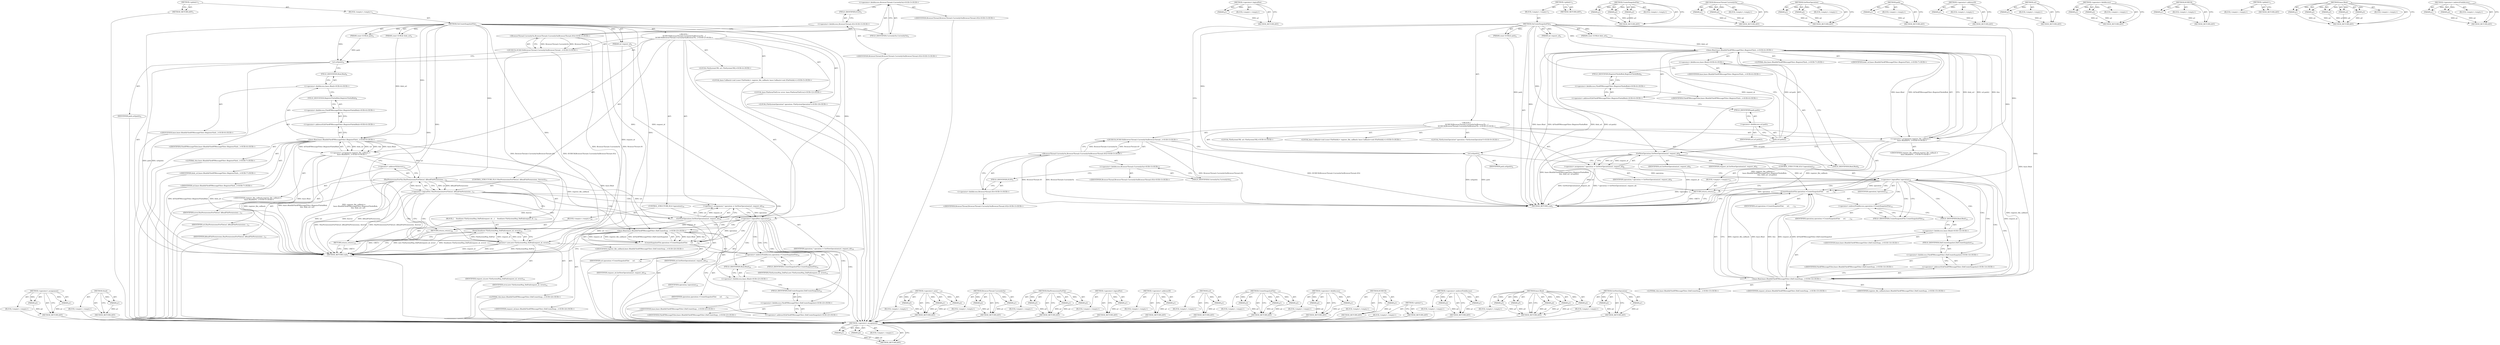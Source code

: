 digraph "GetNewOperation" {
vulnerable_113 [label=<(METHOD,&lt;operator&gt;.assignment)>];
vulnerable_114 [label=<(PARAM,p1)>];
vulnerable_115 [label=<(PARAM,p2)>];
vulnerable_116 [label=<(BLOCK,&lt;empty&gt;,&lt;empty&gt;)>];
vulnerable_117 [label=<(METHOD_RETURN,ANY)>];
vulnerable_139 [label=<(METHOD,&lt;operator&gt;.logicalNot)>];
vulnerable_140 [label=<(PARAM,p1)>];
vulnerable_141 [label=<(BLOCK,&lt;empty&gt;,&lt;empty&gt;)>];
vulnerable_142 [label=<(METHOD_RETURN,ANY)>];
vulnerable_6 [label=<(METHOD,&lt;global&gt;)<SUB>1</SUB>>];
vulnerable_7 [label=<(BLOCK,&lt;empty&gt;,&lt;empty&gt;)<SUB>1</SUB>>];
vulnerable_8 [label=<(METHOD,OnCreateSnapshotFile)<SUB>1</SUB>>];
vulnerable_9 [label=<(PARAM,int request_id)<SUB>2</SUB>>];
vulnerable_10 [label=<(PARAM,const GURL&amp; blob_url)<SUB>2</SUB>>];
vulnerable_11 [label=<(PARAM,const GURL&amp; path)<SUB>2</SUB>>];
vulnerable_12 [label="<(BLOCK,{
  DCHECK(BrowserThread::CurrentlyOn(BrowserTh...,{
  DCHECK(BrowserThread::CurrentlyOn(BrowserTh...)<SUB>2</SUB>>"];
vulnerable_13 [label="<(DCHECK,DCHECK(BrowserThread::CurrentlyOn(BrowserThread...)<SUB>3</SUB>>"];
vulnerable_14 [label="<(BrowserThread.CurrentlyOn,BrowserThread::CurrentlyOn(BrowserThread::IO))<SUB>3</SUB>>"];
vulnerable_15 [label="<(&lt;operator&gt;.fieldAccess,BrowserThread::CurrentlyOn)<SUB>3</SUB>>"];
vulnerable_16 [label="<(IDENTIFIER,BrowserThread,BrowserThread::CurrentlyOn(BrowserThread::IO))<SUB>3</SUB>>"];
vulnerable_17 [label=<(FIELD_IDENTIFIER,CurrentlyOn,CurrentlyOn)<SUB>3</SUB>>];
vulnerable_18 [label="<(&lt;operator&gt;.fieldAccess,BrowserThread::IO)<SUB>3</SUB>>"];
vulnerable_19 [label="<(IDENTIFIER,BrowserThread,BrowserThread::CurrentlyOn(BrowserThread::IO))<SUB>3</SUB>>"];
vulnerable_20 [label=<(FIELD_IDENTIFIER,IO,IO)<SUB>3</SUB>>];
vulnerable_21 [label="<(LOCAL,FileSystemURL url: FileSystemURL)<SUB>4</SUB>>"];
vulnerable_22 [label=<(url,url(path))<SUB>4</SUB>>];
vulnerable_23 [label=<(IDENTIFIER,path,url(path))<SUB>4</SUB>>];
vulnerable_24 [label="<(LOCAL,base.Callback&lt;void (const FilePath&amp;)&gt; register_file_callback: base.Callback&lt;void (FilePath&amp;)&gt;)<SUB>5</SUB>>"];
vulnerable_25 [label="<(&lt;operator&gt;.assignment,register_file_callback =
       base::Bind(&amp;Fil...)<SUB>5</SUB>>"];
vulnerable_26 [label="<(IDENTIFIER,register_file_callback,register_file_callback =
       base::Bind(&amp;Fil...)<SUB>5</SUB>>"];
vulnerable_27 [label="<(base.Bind,base::Bind(&amp;FileAPIMessageFilter::RegisterFileA...)<SUB>6</SUB>>"];
vulnerable_28 [label="<(&lt;operator&gt;.fieldAccess,base::Bind)<SUB>6</SUB>>"];
vulnerable_29 [label="<(IDENTIFIER,base,base::Bind(&amp;FileAPIMessageFilter::RegisterFileA...)<SUB>6</SUB>>"];
vulnerable_30 [label=<(FIELD_IDENTIFIER,Bind,Bind)<SUB>6</SUB>>];
vulnerable_31 [label="<(&lt;operator&gt;.addressOf,&amp;FileAPIMessageFilter::RegisterFileAsBlob)<SUB>6</SUB>>"];
vulnerable_32 [label="<(&lt;operator&gt;.fieldAccess,FileAPIMessageFilter::RegisterFileAsBlob)<SUB>6</SUB>>"];
vulnerable_33 [label="<(IDENTIFIER,FileAPIMessageFilter,base::Bind(&amp;FileAPIMessageFilter::RegisterFileA...)<SUB>6</SUB>>"];
vulnerable_34 [label=<(FIELD_IDENTIFIER,RegisterFileAsBlob,RegisterFileAsBlob)<SUB>6</SUB>>];
vulnerable_35 [label="<(LITERAL,this,base::Bind(&amp;FileAPIMessageFilter::RegisterFileA...)<SUB>7</SUB>>"];
vulnerable_36 [label="<(IDENTIFIER,blob_url,base::Bind(&amp;FileAPIMessageFilter::RegisterFileA...)<SUB>7</SUB>>"];
vulnerable_37 [label=<(path,url.path())<SUB>7</SUB>>];
vulnerable_38 [label=<(&lt;operator&gt;.fieldAccess,url.path)<SUB>7</SUB>>];
vulnerable_39 [label=<(IDENTIFIER,url,url.path())<SUB>7</SUB>>];
vulnerable_40 [label=<(FIELD_IDENTIFIER,path,path)<SUB>7</SUB>>];
vulnerable_41 [label="<(LOCAL,FileSystemOperation* operation: FileSystemOperation*)<SUB>9</SUB>>"];
vulnerable_42 [label=<(&lt;operator&gt;.assignment,* operation = GetNewOperation(url, request_id))<SUB>9</SUB>>];
vulnerable_43 [label=<(IDENTIFIER,operation,* operation = GetNewOperation(url, request_id))<SUB>9</SUB>>];
vulnerable_44 [label=<(GetNewOperation,GetNewOperation(url, request_id))<SUB>9</SUB>>];
vulnerable_45 [label=<(IDENTIFIER,url,GetNewOperation(url, request_id))<SUB>9</SUB>>];
vulnerable_46 [label=<(IDENTIFIER,request_id,GetNewOperation(url, request_id))<SUB>9</SUB>>];
vulnerable_47 [label=<(CONTROL_STRUCTURE,IF,if (!operation))<SUB>10</SUB>>];
vulnerable_48 [label=<(&lt;operator&gt;.logicalNot,!operation)<SUB>10</SUB>>];
vulnerable_49 [label=<(IDENTIFIER,operation,!operation)<SUB>10</SUB>>];
vulnerable_50 [label=<(BLOCK,&lt;empty&gt;,&lt;empty&gt;)<SUB>11</SUB>>];
vulnerable_51 [label=<(RETURN,return;,return;)<SUB>11</SUB>>];
vulnerable_52 [label=<(CreateSnapshotFile,operation-&gt;CreateSnapshotFile(
      url,
     ...)<SUB>12</SUB>>];
vulnerable_53 [label=<(&lt;operator&gt;.indirectFieldAccess,operation-&gt;CreateSnapshotFile)<SUB>12</SUB>>];
vulnerable_54 [label=<(IDENTIFIER,operation,operation-&gt;CreateSnapshotFile(
      url,
     ...)<SUB>12</SUB>>];
vulnerable_55 [label=<(FIELD_IDENTIFIER,CreateSnapshotFile,CreateSnapshotFile)<SUB>12</SUB>>];
vulnerable_56 [label=<(IDENTIFIER,url,operation-&gt;CreateSnapshotFile(
      url,
     ...)<SUB>13</SUB>>];
vulnerable_57 [label="<(base.Bind,base::Bind(&amp;FileAPIMessageFilter::DidCreateSnap...)<SUB>14</SUB>>"];
vulnerable_58 [label="<(&lt;operator&gt;.fieldAccess,base::Bind)<SUB>14</SUB>>"];
vulnerable_59 [label="<(IDENTIFIER,base,base::Bind(&amp;FileAPIMessageFilter::DidCreateSnap...)<SUB>14</SUB>>"];
vulnerable_60 [label=<(FIELD_IDENTIFIER,Bind,Bind)<SUB>14</SUB>>];
vulnerable_61 [label="<(&lt;operator&gt;.addressOf,&amp;FileAPIMessageFilter::DidCreateSnapshot)<SUB>14</SUB>>"];
vulnerable_62 [label="<(&lt;operator&gt;.fieldAccess,FileAPIMessageFilter::DidCreateSnapshot)<SUB>14</SUB>>"];
vulnerable_63 [label="<(IDENTIFIER,FileAPIMessageFilter,base::Bind(&amp;FileAPIMessageFilter::DidCreateSnap...)<SUB>14</SUB>>"];
vulnerable_64 [label=<(FIELD_IDENTIFIER,DidCreateSnapshot,DidCreateSnapshot)<SUB>14</SUB>>];
vulnerable_65 [label="<(LITERAL,this,base::Bind(&amp;FileAPIMessageFilter::DidCreateSnap...)<SUB>15</SUB>>"];
vulnerable_66 [label="<(IDENTIFIER,request_id,base::Bind(&amp;FileAPIMessageFilter::DidCreateSnap...)<SUB>15</SUB>>"];
vulnerable_67 [label="<(IDENTIFIER,register_file_callback,base::Bind(&amp;FileAPIMessageFilter::DidCreateSnap...)<SUB>15</SUB>>"];
vulnerable_68 [label=<(METHOD_RETURN,void)<SUB>1</SUB>>];
vulnerable_70 [label=<(METHOD_RETURN,ANY)<SUB>1</SUB>>];
vulnerable_143 [label=<(METHOD,CreateSnapshotFile)>];
vulnerable_144 [label=<(PARAM,p1)>];
vulnerable_145 [label=<(PARAM,p2)>];
vulnerable_146 [label=<(PARAM,p3)>];
vulnerable_147 [label=<(BLOCK,&lt;empty&gt;,&lt;empty&gt;)>];
vulnerable_148 [label=<(METHOD_RETURN,ANY)>];
vulnerable_99 [label=<(METHOD,BrowserThread.CurrentlyOn)>];
vulnerable_100 [label=<(PARAM,p1)>];
vulnerable_101 [label=<(PARAM,p2)>];
vulnerable_102 [label=<(BLOCK,&lt;empty&gt;,&lt;empty&gt;)>];
vulnerable_103 [label=<(METHOD_RETURN,ANY)>];
vulnerable_134 [label=<(METHOD,GetNewOperation)>];
vulnerable_135 [label=<(PARAM,p1)>];
vulnerable_136 [label=<(PARAM,p2)>];
vulnerable_137 [label=<(BLOCK,&lt;empty&gt;,&lt;empty&gt;)>];
vulnerable_138 [label=<(METHOD_RETURN,ANY)>];
vulnerable_130 [label=<(METHOD,path)>];
vulnerable_131 [label=<(PARAM,p1)>];
vulnerable_132 [label=<(BLOCK,&lt;empty&gt;,&lt;empty&gt;)>];
vulnerable_133 [label=<(METHOD_RETURN,ANY)>];
vulnerable_126 [label=<(METHOD,&lt;operator&gt;.addressOf)>];
vulnerable_127 [label=<(PARAM,p1)>];
vulnerable_128 [label=<(BLOCK,&lt;empty&gt;,&lt;empty&gt;)>];
vulnerable_129 [label=<(METHOD_RETURN,ANY)>];
vulnerable_109 [label=<(METHOD,url)>];
vulnerable_110 [label=<(PARAM,p1)>];
vulnerable_111 [label=<(BLOCK,&lt;empty&gt;,&lt;empty&gt;)>];
vulnerable_112 [label=<(METHOD_RETURN,ANY)>];
vulnerable_104 [label=<(METHOD,&lt;operator&gt;.fieldAccess)>];
vulnerable_105 [label=<(PARAM,p1)>];
vulnerable_106 [label=<(PARAM,p2)>];
vulnerable_107 [label=<(BLOCK,&lt;empty&gt;,&lt;empty&gt;)>];
vulnerable_108 [label=<(METHOD_RETURN,ANY)>];
vulnerable_95 [label=<(METHOD,DCHECK)>];
vulnerable_96 [label=<(PARAM,p1)>];
vulnerable_97 [label=<(BLOCK,&lt;empty&gt;,&lt;empty&gt;)>];
vulnerable_98 [label=<(METHOD_RETURN,ANY)>];
vulnerable_89 [label=<(METHOD,&lt;global&gt;)<SUB>1</SUB>>];
vulnerable_90 [label=<(BLOCK,&lt;empty&gt;,&lt;empty&gt;)>];
vulnerable_91 [label=<(METHOD_RETURN,ANY)>];
vulnerable_118 [label=<(METHOD,base.Bind)>];
vulnerable_119 [label=<(PARAM,p1)>];
vulnerable_120 [label=<(PARAM,p2)>];
vulnerable_121 [label=<(PARAM,p3)>];
vulnerable_122 [label=<(PARAM,p4)>];
vulnerable_123 [label=<(PARAM,p5)>];
vulnerable_124 [label=<(BLOCK,&lt;empty&gt;,&lt;empty&gt;)>];
vulnerable_125 [label=<(METHOD_RETURN,ANY)>];
vulnerable_149 [label=<(METHOD,&lt;operator&gt;.indirectFieldAccess)>];
vulnerable_150 [label=<(PARAM,p1)>];
vulnerable_151 [label=<(PARAM,p2)>];
vulnerable_152 [label=<(BLOCK,&lt;empty&gt;,&lt;empty&gt;)>];
vulnerable_153 [label=<(METHOD_RETURN,ANY)>];
fixed_129 [label=<(METHOD,&lt;operator&gt;.assignment)>];
fixed_130 [label=<(PARAM,p1)>];
fixed_131 [label=<(PARAM,p2)>];
fixed_132 [label=<(BLOCK,&lt;empty&gt;,&lt;empty&gt;)>];
fixed_133 [label=<(METHOD_RETURN,ANY)>];
fixed_156 [label=<(METHOD,Send)>];
fixed_157 [label=<(PARAM,p1)>];
fixed_158 [label=<(BLOCK,&lt;empty&gt;,&lt;empty&gt;)>];
fixed_159 [label=<(METHOD_RETURN,ANY)>];
fixed_6 [label=<(METHOD,&lt;global&gt;)<SUB>1</SUB>>];
fixed_7 [label=<(BLOCK,&lt;empty&gt;,&lt;empty&gt;)<SUB>1</SUB>>];
fixed_8 [label=<(METHOD,OnCreateSnapshotFile)<SUB>1</SUB>>];
fixed_9 [label=<(PARAM,int request_id)<SUB>2</SUB>>];
fixed_10 [label=<(PARAM,const GURL&amp; blob_url)<SUB>2</SUB>>];
fixed_11 [label=<(PARAM,const GURL&amp; path)<SUB>2</SUB>>];
fixed_12 [label="<(BLOCK,{
  DCHECK(BrowserThread::CurrentlyOn(BrowserTh...,{
  DCHECK(BrowserThread::CurrentlyOn(BrowserTh...)<SUB>2</SUB>>"];
fixed_13 [label="<(DCHECK,DCHECK(BrowserThread::CurrentlyOn(BrowserThread...)<SUB>3</SUB>>"];
fixed_14 [label="<(BrowserThread.CurrentlyOn,BrowserThread::CurrentlyOn(BrowserThread::IO))<SUB>3</SUB>>"];
fixed_15 [label="<(&lt;operator&gt;.fieldAccess,BrowserThread::CurrentlyOn)<SUB>3</SUB>>"];
fixed_16 [label="<(IDENTIFIER,BrowserThread,BrowserThread::CurrentlyOn(BrowserThread::IO))<SUB>3</SUB>>"];
fixed_17 [label=<(FIELD_IDENTIFIER,CurrentlyOn,CurrentlyOn)<SUB>3</SUB>>];
fixed_18 [label="<(&lt;operator&gt;.fieldAccess,BrowserThread::IO)<SUB>3</SUB>>"];
fixed_19 [label="<(IDENTIFIER,BrowserThread,BrowserThread::CurrentlyOn(BrowserThread::IO))<SUB>3</SUB>>"];
fixed_20 [label=<(FIELD_IDENTIFIER,IO,IO)<SUB>3</SUB>>];
fixed_21 [label="<(LOCAL,FileSystemURL url: FileSystemURL)<SUB>4</SUB>>"];
fixed_22 [label=<(url,url(path))<SUB>4</SUB>>];
fixed_23 [label=<(IDENTIFIER,path,url(path))<SUB>4</SUB>>];
fixed_24 [label="<(LOCAL,base.Callback&lt;void (const FilePath&amp;)&gt; register_file_callback: base.Callback&lt;void (FilePath&amp;)&gt;)<SUB>5</SUB>>"];
fixed_25 [label="<(&lt;operator&gt;.assignment,register_file_callback =
       base::Bind(&amp;Fil...)<SUB>5</SUB>>"];
fixed_26 [label="<(IDENTIFIER,register_file_callback,register_file_callback =
       base::Bind(&amp;Fil...)<SUB>5</SUB>>"];
fixed_27 [label="<(base.Bind,base::Bind(&amp;FileAPIMessageFilter::RegisterFileA...)<SUB>6</SUB>>"];
fixed_28 [label="<(&lt;operator&gt;.fieldAccess,base::Bind)<SUB>6</SUB>>"];
fixed_29 [label="<(IDENTIFIER,base,base::Bind(&amp;FileAPIMessageFilter::RegisterFileA...)<SUB>6</SUB>>"];
fixed_30 [label=<(FIELD_IDENTIFIER,Bind,Bind)<SUB>6</SUB>>];
fixed_31 [label="<(&lt;operator&gt;.addressOf,&amp;FileAPIMessageFilter::RegisterFileAsBlob)<SUB>6</SUB>>"];
fixed_32 [label="<(&lt;operator&gt;.fieldAccess,FileAPIMessageFilter::RegisterFileAsBlob)<SUB>6</SUB>>"];
fixed_33 [label="<(IDENTIFIER,FileAPIMessageFilter,base::Bind(&amp;FileAPIMessageFilter::RegisterFileA...)<SUB>6</SUB>>"];
fixed_34 [label=<(FIELD_IDENTIFIER,RegisterFileAsBlob,RegisterFileAsBlob)<SUB>6</SUB>>];
fixed_35 [label="<(LITERAL,this,base::Bind(&amp;FileAPIMessageFilter::RegisterFileA...)<SUB>7</SUB>>"];
fixed_36 [label="<(IDENTIFIER,blob_url,base::Bind(&amp;FileAPIMessageFilter::RegisterFileA...)<SUB>7</SUB>>"];
fixed_37 [label="<(IDENTIFIER,url,base::Bind(&amp;FileAPIMessageFilter::RegisterFileA...)<SUB>7</SUB>>"];
fixed_38 [label="<(LOCAL,base.PlatformFileError error: base.PlatformFileError)<SUB>12</SUB>>"];
fixed_39 [label=<(CONTROL_STRUCTURE,IF,if (!HasPermissionsForFile(url, kReadFilePermissions, &amp;error)))<SUB>13</SUB>>];
fixed_40 [label=<(&lt;operator&gt;.logicalNot,!HasPermissionsForFile(url, kReadFilePermission...)<SUB>13</SUB>>];
fixed_41 [label=<(HasPermissionsForFile,HasPermissionsForFile(url, kReadFilePermissions...)<SUB>13</SUB>>];
fixed_42 [label=<(IDENTIFIER,url,HasPermissionsForFile(url, kReadFilePermissions...)<SUB>13</SUB>>];
fixed_43 [label=<(IDENTIFIER,kReadFilePermissions,HasPermissionsForFile(url, kReadFilePermissions...)<SUB>13</SUB>>];
fixed_44 [label=<(&lt;operator&gt;.addressOf,&amp;error)<SUB>13</SUB>>];
fixed_45 [label=<(IDENTIFIER,error,HasPermissionsForFile(url, kReadFilePermissions...)<SUB>13</SUB>>];
fixed_46 [label=<(BLOCK,{
    Send(new FileSystemMsg_DidFail(request_id...,{
    Send(new FileSystemMsg_DidFail(request_id...)<SUB>13</SUB>>];
fixed_47 [label=<(Send,Send(new FileSystemMsg_DidFail(request_id, error)))<SUB>14</SUB>>];
fixed_48 [label=<(&lt;operator&gt;.new,new FileSystemMsg_DidFail(request_id, error))<SUB>14</SUB>>];
fixed_49 [label=<(IDENTIFIER,FileSystemMsg_DidFail,new FileSystemMsg_DidFail(request_id, error))<SUB>14</SUB>>];
fixed_50 [label=<(IDENTIFIER,request_id,new FileSystemMsg_DidFail(request_id, error))<SUB>14</SUB>>];
fixed_51 [label=<(IDENTIFIER,error,new FileSystemMsg_DidFail(request_id, error))<SUB>14</SUB>>];
fixed_52 [label=<(RETURN,return;,return;)<SUB>15</SUB>>];
fixed_53 [label="<(LOCAL,FileSystemOperation* operation: FileSystemOperation*)<SUB>18</SUB>>"];
fixed_54 [label=<(&lt;operator&gt;.assignment,* operation = GetNewOperation(url, request_id))<SUB>18</SUB>>];
fixed_55 [label=<(IDENTIFIER,operation,* operation = GetNewOperation(url, request_id))<SUB>18</SUB>>];
fixed_56 [label=<(GetNewOperation,GetNewOperation(url, request_id))<SUB>18</SUB>>];
fixed_57 [label=<(IDENTIFIER,url,GetNewOperation(url, request_id))<SUB>18</SUB>>];
fixed_58 [label=<(IDENTIFIER,request_id,GetNewOperation(url, request_id))<SUB>18</SUB>>];
fixed_59 [label=<(CONTROL_STRUCTURE,IF,if (!operation))<SUB>19</SUB>>];
fixed_60 [label=<(&lt;operator&gt;.logicalNot,!operation)<SUB>19</SUB>>];
fixed_61 [label=<(IDENTIFIER,operation,!operation)<SUB>19</SUB>>];
fixed_62 [label=<(BLOCK,&lt;empty&gt;,&lt;empty&gt;)<SUB>20</SUB>>];
fixed_63 [label=<(RETURN,return;,return;)<SUB>20</SUB>>];
fixed_64 [label=<(CreateSnapshotFile,operation-&gt;CreateSnapshotFile(
      url,
     ...)<SUB>21</SUB>>];
fixed_65 [label=<(&lt;operator&gt;.indirectFieldAccess,operation-&gt;CreateSnapshotFile)<SUB>21</SUB>>];
fixed_66 [label=<(IDENTIFIER,operation,operation-&gt;CreateSnapshotFile(
      url,
     ...)<SUB>21</SUB>>];
fixed_67 [label=<(FIELD_IDENTIFIER,CreateSnapshotFile,CreateSnapshotFile)<SUB>21</SUB>>];
fixed_68 [label=<(IDENTIFIER,url,operation-&gt;CreateSnapshotFile(
      url,
     ...)<SUB>22</SUB>>];
fixed_69 [label="<(base.Bind,base::Bind(&amp;FileAPIMessageFilter::DidCreateSnap...)<SUB>23</SUB>>"];
fixed_70 [label="<(&lt;operator&gt;.fieldAccess,base::Bind)<SUB>23</SUB>>"];
fixed_71 [label="<(IDENTIFIER,base,base::Bind(&amp;FileAPIMessageFilter::DidCreateSnap...)<SUB>23</SUB>>"];
fixed_72 [label=<(FIELD_IDENTIFIER,Bind,Bind)<SUB>23</SUB>>];
fixed_73 [label="<(&lt;operator&gt;.addressOf,&amp;FileAPIMessageFilter::DidCreateSnapshot)<SUB>23</SUB>>"];
fixed_74 [label="<(&lt;operator&gt;.fieldAccess,FileAPIMessageFilter::DidCreateSnapshot)<SUB>23</SUB>>"];
fixed_75 [label="<(IDENTIFIER,FileAPIMessageFilter,base::Bind(&amp;FileAPIMessageFilter::DidCreateSnap...)<SUB>23</SUB>>"];
fixed_76 [label=<(FIELD_IDENTIFIER,DidCreateSnapshot,DidCreateSnapshot)<SUB>23</SUB>>];
fixed_77 [label="<(LITERAL,this,base::Bind(&amp;FileAPIMessageFilter::DidCreateSnap...)<SUB>24</SUB>>"];
fixed_78 [label="<(IDENTIFIER,request_id,base::Bind(&amp;FileAPIMessageFilter::DidCreateSnap...)<SUB>24</SUB>>"];
fixed_79 [label="<(IDENTIFIER,register_file_callback,base::Bind(&amp;FileAPIMessageFilter::DidCreateSnap...)<SUB>24</SUB>>"];
fixed_80 [label=<(METHOD_RETURN,void)<SUB>1</SUB>>];
fixed_82 [label=<(METHOD_RETURN,ANY)<SUB>1</SUB>>];
fixed_160 [label=<(METHOD,&lt;operator&gt;.new)>];
fixed_161 [label=<(PARAM,p1)>];
fixed_162 [label=<(PARAM,p2)>];
fixed_163 [label=<(PARAM,p3)>];
fixed_164 [label=<(BLOCK,&lt;empty&gt;,&lt;empty&gt;)>];
fixed_165 [label=<(METHOD_RETURN,ANY)>];
fixed_115 [label=<(METHOD,BrowserThread.CurrentlyOn)>];
fixed_116 [label=<(PARAM,p1)>];
fixed_117 [label=<(PARAM,p2)>];
fixed_118 [label=<(BLOCK,&lt;empty&gt;,&lt;empty&gt;)>];
fixed_119 [label=<(METHOD_RETURN,ANY)>];
fixed_150 [label=<(METHOD,HasPermissionsForFile)>];
fixed_151 [label=<(PARAM,p1)>];
fixed_152 [label=<(PARAM,p2)>];
fixed_153 [label=<(PARAM,p3)>];
fixed_154 [label=<(BLOCK,&lt;empty&gt;,&lt;empty&gt;)>];
fixed_155 [label=<(METHOD_RETURN,ANY)>];
fixed_146 [label=<(METHOD,&lt;operator&gt;.logicalNot)>];
fixed_147 [label=<(PARAM,p1)>];
fixed_148 [label=<(BLOCK,&lt;empty&gt;,&lt;empty&gt;)>];
fixed_149 [label=<(METHOD_RETURN,ANY)>];
fixed_142 [label=<(METHOD,&lt;operator&gt;.addressOf)>];
fixed_143 [label=<(PARAM,p1)>];
fixed_144 [label=<(BLOCK,&lt;empty&gt;,&lt;empty&gt;)>];
fixed_145 [label=<(METHOD_RETURN,ANY)>];
fixed_125 [label=<(METHOD,url)>];
fixed_126 [label=<(PARAM,p1)>];
fixed_127 [label=<(BLOCK,&lt;empty&gt;,&lt;empty&gt;)>];
fixed_128 [label=<(METHOD_RETURN,ANY)>];
fixed_171 [label=<(METHOD,CreateSnapshotFile)>];
fixed_172 [label=<(PARAM,p1)>];
fixed_173 [label=<(PARAM,p2)>];
fixed_174 [label=<(PARAM,p3)>];
fixed_175 [label=<(BLOCK,&lt;empty&gt;,&lt;empty&gt;)>];
fixed_176 [label=<(METHOD_RETURN,ANY)>];
fixed_120 [label=<(METHOD,&lt;operator&gt;.fieldAccess)>];
fixed_121 [label=<(PARAM,p1)>];
fixed_122 [label=<(PARAM,p2)>];
fixed_123 [label=<(BLOCK,&lt;empty&gt;,&lt;empty&gt;)>];
fixed_124 [label=<(METHOD_RETURN,ANY)>];
fixed_111 [label=<(METHOD,DCHECK)>];
fixed_112 [label=<(PARAM,p1)>];
fixed_113 [label=<(BLOCK,&lt;empty&gt;,&lt;empty&gt;)>];
fixed_114 [label=<(METHOD_RETURN,ANY)>];
fixed_105 [label=<(METHOD,&lt;global&gt;)<SUB>1</SUB>>];
fixed_106 [label=<(BLOCK,&lt;empty&gt;,&lt;empty&gt;)>];
fixed_107 [label=<(METHOD_RETURN,ANY)>];
fixed_177 [label=<(METHOD,&lt;operator&gt;.indirectFieldAccess)>];
fixed_178 [label=<(PARAM,p1)>];
fixed_179 [label=<(PARAM,p2)>];
fixed_180 [label=<(BLOCK,&lt;empty&gt;,&lt;empty&gt;)>];
fixed_181 [label=<(METHOD_RETURN,ANY)>];
fixed_134 [label=<(METHOD,base.Bind)>];
fixed_135 [label=<(PARAM,p1)>];
fixed_136 [label=<(PARAM,p2)>];
fixed_137 [label=<(PARAM,p3)>];
fixed_138 [label=<(PARAM,p4)>];
fixed_139 [label=<(PARAM,p5)>];
fixed_140 [label=<(BLOCK,&lt;empty&gt;,&lt;empty&gt;)>];
fixed_141 [label=<(METHOD_RETURN,ANY)>];
fixed_166 [label=<(METHOD,GetNewOperation)>];
fixed_167 [label=<(PARAM,p1)>];
fixed_168 [label=<(PARAM,p2)>];
fixed_169 [label=<(BLOCK,&lt;empty&gt;,&lt;empty&gt;)>];
fixed_170 [label=<(METHOD_RETURN,ANY)>];
vulnerable_113 -> vulnerable_114  [key=0, label="AST: "];
vulnerable_113 -> vulnerable_114  [key=1, label="DDG: "];
vulnerable_113 -> vulnerable_116  [key=0, label="AST: "];
vulnerable_113 -> vulnerable_115  [key=0, label="AST: "];
vulnerable_113 -> vulnerable_115  [key=1, label="DDG: "];
vulnerable_113 -> vulnerable_117  [key=0, label="AST: "];
vulnerable_113 -> vulnerable_117  [key=1, label="CFG: "];
vulnerable_114 -> vulnerable_117  [key=0, label="DDG: p1"];
vulnerable_115 -> vulnerable_117  [key=0, label="DDG: p2"];
vulnerable_139 -> vulnerable_140  [key=0, label="AST: "];
vulnerable_139 -> vulnerable_140  [key=1, label="DDG: "];
vulnerable_139 -> vulnerable_141  [key=0, label="AST: "];
vulnerable_139 -> vulnerable_142  [key=0, label="AST: "];
vulnerable_139 -> vulnerable_142  [key=1, label="CFG: "];
vulnerable_140 -> vulnerable_142  [key=0, label="DDG: p1"];
vulnerable_6 -> vulnerable_7  [key=0, label="AST: "];
vulnerable_6 -> vulnerable_70  [key=0, label="AST: "];
vulnerable_6 -> vulnerable_70  [key=1, label="CFG: "];
vulnerable_7 -> vulnerable_8  [key=0, label="AST: "];
vulnerable_8 -> vulnerable_9  [key=0, label="AST: "];
vulnerable_8 -> vulnerable_9  [key=1, label="DDG: "];
vulnerable_8 -> vulnerable_10  [key=0, label="AST: "];
vulnerable_8 -> vulnerable_10  [key=1, label="DDG: "];
vulnerable_8 -> vulnerable_11  [key=0, label="AST: "];
vulnerable_8 -> vulnerable_11  [key=1, label="DDG: "];
vulnerable_8 -> vulnerable_12  [key=0, label="AST: "];
vulnerable_8 -> vulnerable_68  [key=0, label="AST: "];
vulnerable_8 -> vulnerable_17  [key=0, label="CFG: "];
vulnerable_8 -> vulnerable_22  [key=0, label="DDG: "];
vulnerable_8 -> vulnerable_52  [key=0, label="DDG: "];
vulnerable_8 -> vulnerable_27  [key=0, label="DDG: "];
vulnerable_8 -> vulnerable_44  [key=0, label="DDG: "];
vulnerable_8 -> vulnerable_48  [key=0, label="DDG: "];
vulnerable_8 -> vulnerable_51  [key=0, label="DDG: "];
vulnerable_8 -> vulnerable_57  [key=0, label="DDG: "];
vulnerable_9 -> vulnerable_44  [key=0, label="DDG: request_id"];
vulnerable_10 -> vulnerable_27  [key=0, label="DDG: blob_url"];
vulnerable_11 -> vulnerable_22  [key=0, label="DDG: path"];
vulnerable_12 -> vulnerable_13  [key=0, label="AST: "];
vulnerable_12 -> vulnerable_21  [key=0, label="AST: "];
vulnerable_12 -> vulnerable_22  [key=0, label="AST: "];
vulnerable_12 -> vulnerable_24  [key=0, label="AST: "];
vulnerable_12 -> vulnerable_25  [key=0, label="AST: "];
vulnerable_12 -> vulnerable_41  [key=0, label="AST: "];
vulnerable_12 -> vulnerable_42  [key=0, label="AST: "];
vulnerable_12 -> vulnerable_47  [key=0, label="AST: "];
vulnerable_12 -> vulnerable_52  [key=0, label="AST: "];
vulnerable_13 -> vulnerable_14  [key=0, label="AST: "];
vulnerable_13 -> vulnerable_22  [key=0, label="CFG: "];
vulnerable_13 -> vulnerable_68  [key=0, label="DDG: BrowserThread::CurrentlyOn(BrowserThread::IO)"];
vulnerable_13 -> vulnerable_68  [key=1, label="DDG: DCHECK(BrowserThread::CurrentlyOn(BrowserThread::IO))"];
vulnerable_14 -> vulnerable_15  [key=0, label="AST: "];
vulnerable_14 -> vulnerable_18  [key=0, label="AST: "];
vulnerable_14 -> vulnerable_13  [key=0, label="CFG: "];
vulnerable_14 -> vulnerable_13  [key=1, label="DDG: BrowserThread::CurrentlyOn"];
vulnerable_14 -> vulnerable_13  [key=2, label="DDG: BrowserThread::IO"];
vulnerable_14 -> vulnerable_68  [key=0, label="DDG: BrowserThread::CurrentlyOn"];
vulnerable_14 -> vulnerable_68  [key=1, label="DDG: BrowserThread::IO"];
vulnerable_15 -> vulnerable_16  [key=0, label="AST: "];
vulnerable_15 -> vulnerable_17  [key=0, label="AST: "];
vulnerable_15 -> vulnerable_20  [key=0, label="CFG: "];
vulnerable_17 -> vulnerable_15  [key=0, label="CFG: "];
vulnerable_18 -> vulnerable_19  [key=0, label="AST: "];
vulnerable_18 -> vulnerable_20  [key=0, label="AST: "];
vulnerable_18 -> vulnerable_14  [key=0, label="CFG: "];
vulnerable_20 -> vulnerable_18  [key=0, label="CFG: "];
vulnerable_22 -> vulnerable_23  [key=0, label="AST: "];
vulnerable_22 -> vulnerable_30  [key=0, label="CFG: "];
vulnerable_22 -> vulnerable_68  [key=0, label="DDG: path"];
vulnerable_22 -> vulnerable_68  [key=1, label="DDG: url(path)"];
vulnerable_25 -> vulnerable_26  [key=0, label="AST: "];
vulnerable_25 -> vulnerable_27  [key=0, label="AST: "];
vulnerable_25 -> vulnerable_44  [key=0, label="CFG: "];
vulnerable_25 -> vulnerable_68  [key=0, label="DDG: register_file_callback"];
vulnerable_25 -> vulnerable_68  [key=1, label="DDG: base::Bind(&amp;FileAPIMessageFilter::RegisterFileAsBlob,
                 this, blob_url, url.path())"];
vulnerable_25 -> vulnerable_68  [key=2, label="DDG: register_file_callback =
       base::Bind(&amp;FileAPIMessageFilter::RegisterFileAsBlob,
                 this, blob_url, url.path())"];
vulnerable_25 -> vulnerable_57  [key=0, label="DDG: register_file_callback"];
vulnerable_27 -> vulnerable_28  [key=0, label="AST: "];
vulnerable_27 -> vulnerable_31  [key=0, label="AST: "];
vulnerable_27 -> vulnerable_35  [key=0, label="AST: "];
vulnerable_27 -> vulnerable_36  [key=0, label="AST: "];
vulnerable_27 -> vulnerable_37  [key=0, label="AST: "];
vulnerable_27 -> vulnerable_25  [key=0, label="CFG: "];
vulnerable_27 -> vulnerable_25  [key=1, label="DDG: blob_url"];
vulnerable_27 -> vulnerable_25  [key=2, label="DDG: url.path()"];
vulnerable_27 -> vulnerable_25  [key=3, label="DDG: this"];
vulnerable_27 -> vulnerable_25  [key=4, label="DDG: base::Bind"];
vulnerable_27 -> vulnerable_25  [key=5, label="DDG: &amp;FileAPIMessageFilter::RegisterFileAsBlob"];
vulnerable_27 -> vulnerable_68  [key=0, label="DDG: base::Bind"];
vulnerable_27 -> vulnerable_68  [key=1, label="DDG: &amp;FileAPIMessageFilter::RegisterFileAsBlob"];
vulnerable_27 -> vulnerable_68  [key=2, label="DDG: blob_url"];
vulnerable_27 -> vulnerable_68  [key=3, label="DDG: url.path()"];
vulnerable_27 -> vulnerable_57  [key=0, label="DDG: base::Bind"];
vulnerable_28 -> vulnerable_29  [key=0, label="AST: "];
vulnerable_28 -> vulnerable_30  [key=0, label="AST: "];
vulnerable_28 -> vulnerable_34  [key=0, label="CFG: "];
vulnerable_30 -> vulnerable_28  [key=0, label="CFG: "];
vulnerable_31 -> vulnerable_32  [key=0, label="AST: "];
vulnerable_31 -> vulnerable_40  [key=0, label="CFG: "];
vulnerable_32 -> vulnerable_33  [key=0, label="AST: "];
vulnerable_32 -> vulnerable_34  [key=0, label="AST: "];
vulnerable_32 -> vulnerable_31  [key=0, label="CFG: "];
vulnerable_34 -> vulnerable_32  [key=0, label="CFG: "];
vulnerable_37 -> vulnerable_38  [key=0, label="AST: "];
vulnerable_37 -> vulnerable_27  [key=0, label="CFG: "];
vulnerable_37 -> vulnerable_27  [key=1, label="DDG: url.path"];
vulnerable_37 -> vulnerable_44  [key=0, label="DDG: url.path"];
vulnerable_38 -> vulnerable_39  [key=0, label="AST: "];
vulnerable_38 -> vulnerable_40  [key=0, label="AST: "];
vulnerable_38 -> vulnerable_37  [key=0, label="CFG: "];
vulnerable_40 -> vulnerable_38  [key=0, label="CFG: "];
vulnerable_42 -> vulnerable_43  [key=0, label="AST: "];
vulnerable_42 -> vulnerable_44  [key=0, label="AST: "];
vulnerable_42 -> vulnerable_48  [key=0, label="CFG: "];
vulnerable_42 -> vulnerable_48  [key=1, label="DDG: operation"];
vulnerable_42 -> vulnerable_68  [key=0, label="DDG: GetNewOperation(url, request_id)"];
vulnerable_42 -> vulnerable_68  [key=1, label="DDG: * operation = GetNewOperation(url, request_id)"];
vulnerable_44 -> vulnerable_45  [key=0, label="AST: "];
vulnerable_44 -> vulnerable_46  [key=0, label="AST: "];
vulnerable_44 -> vulnerable_42  [key=0, label="CFG: "];
vulnerable_44 -> vulnerable_42  [key=1, label="DDG: url"];
vulnerable_44 -> vulnerable_42  [key=2, label="DDG: request_id"];
vulnerable_44 -> vulnerable_68  [key=0, label="DDG: url"];
vulnerable_44 -> vulnerable_68  [key=1, label="DDG: request_id"];
vulnerable_44 -> vulnerable_52  [key=0, label="DDG: url"];
vulnerable_44 -> vulnerable_57  [key=0, label="DDG: request_id"];
vulnerable_47 -> vulnerable_48  [key=0, label="AST: "];
vulnerable_47 -> vulnerable_50  [key=0, label="AST: "];
vulnerable_48 -> vulnerable_49  [key=0, label="AST: "];
vulnerable_48 -> vulnerable_51  [key=0, label="CFG: "];
vulnerable_48 -> vulnerable_51  [key=1, label="CDG: "];
vulnerable_48 -> vulnerable_55  [key=0, label="CFG: "];
vulnerable_48 -> vulnerable_55  [key=1, label="CDG: "];
vulnerable_48 -> vulnerable_68  [key=0, label="DDG: operation"];
vulnerable_48 -> vulnerable_68  [key=1, label="DDG: !operation"];
vulnerable_48 -> vulnerable_52  [key=0, label="DDG: operation"];
vulnerable_48 -> vulnerable_52  [key=1, label="CDG: "];
vulnerable_48 -> vulnerable_58  [key=0, label="CDG: "];
vulnerable_48 -> vulnerable_60  [key=0, label="CDG: "];
vulnerable_48 -> vulnerable_61  [key=0, label="CDG: "];
vulnerable_48 -> vulnerable_64  [key=0, label="CDG: "];
vulnerable_48 -> vulnerable_57  [key=0, label="CDG: "];
vulnerable_48 -> vulnerable_53  [key=0, label="CDG: "];
vulnerable_48 -> vulnerable_62  [key=0, label="CDG: "];
vulnerable_50 -> vulnerable_51  [key=0, label="AST: "];
vulnerable_51 -> vulnerable_68  [key=0, label="CFG: "];
vulnerable_51 -> vulnerable_68  [key=1, label="DDG: &lt;RET&gt;"];
vulnerable_52 -> vulnerable_53  [key=0, label="AST: "];
vulnerable_52 -> vulnerable_56  [key=0, label="AST: "];
vulnerable_52 -> vulnerable_57  [key=0, label="AST: "];
vulnerable_52 -> vulnerable_68  [key=0, label="CFG: "];
vulnerable_53 -> vulnerable_54  [key=0, label="AST: "];
vulnerable_53 -> vulnerable_55  [key=0, label="AST: "];
vulnerable_53 -> vulnerable_60  [key=0, label="CFG: "];
vulnerable_55 -> vulnerable_53  [key=0, label="CFG: "];
vulnerable_57 -> vulnerable_58  [key=0, label="AST: "];
vulnerable_57 -> vulnerable_61  [key=0, label="AST: "];
vulnerable_57 -> vulnerable_65  [key=0, label="AST: "];
vulnerable_57 -> vulnerable_66  [key=0, label="AST: "];
vulnerable_57 -> vulnerable_67  [key=0, label="AST: "];
vulnerable_57 -> vulnerable_52  [key=0, label="CFG: "];
vulnerable_57 -> vulnerable_52  [key=1, label="DDG: register_file_callback"];
vulnerable_57 -> vulnerable_52  [key=2, label="DDG: base::Bind"];
vulnerable_57 -> vulnerable_52  [key=3, label="DDG: this"];
vulnerable_57 -> vulnerable_52  [key=4, label="DDG: request_id"];
vulnerable_57 -> vulnerable_52  [key=5, label="DDG: &amp;FileAPIMessageFilter::DidCreateSnapshot"];
vulnerable_58 -> vulnerable_59  [key=0, label="AST: "];
vulnerable_58 -> vulnerable_60  [key=0, label="AST: "];
vulnerable_58 -> vulnerable_64  [key=0, label="CFG: "];
vulnerable_60 -> vulnerable_58  [key=0, label="CFG: "];
vulnerable_61 -> vulnerable_62  [key=0, label="AST: "];
vulnerable_61 -> vulnerable_57  [key=0, label="CFG: "];
vulnerable_62 -> vulnerable_63  [key=0, label="AST: "];
vulnerable_62 -> vulnerable_64  [key=0, label="AST: "];
vulnerable_62 -> vulnerable_61  [key=0, label="CFG: "];
vulnerable_64 -> vulnerable_62  [key=0, label="CFG: "];
vulnerable_143 -> vulnerable_144  [key=0, label="AST: "];
vulnerable_143 -> vulnerable_144  [key=1, label="DDG: "];
vulnerable_143 -> vulnerable_147  [key=0, label="AST: "];
vulnerable_143 -> vulnerable_145  [key=0, label="AST: "];
vulnerable_143 -> vulnerable_145  [key=1, label="DDG: "];
vulnerable_143 -> vulnerable_148  [key=0, label="AST: "];
vulnerable_143 -> vulnerable_148  [key=1, label="CFG: "];
vulnerable_143 -> vulnerable_146  [key=0, label="AST: "];
vulnerable_143 -> vulnerable_146  [key=1, label="DDG: "];
vulnerable_144 -> vulnerable_148  [key=0, label="DDG: p1"];
vulnerable_145 -> vulnerable_148  [key=0, label="DDG: p2"];
vulnerable_146 -> vulnerable_148  [key=0, label="DDG: p3"];
vulnerable_99 -> vulnerable_100  [key=0, label="AST: "];
vulnerable_99 -> vulnerable_100  [key=1, label="DDG: "];
vulnerable_99 -> vulnerable_102  [key=0, label="AST: "];
vulnerable_99 -> vulnerable_101  [key=0, label="AST: "];
vulnerable_99 -> vulnerable_101  [key=1, label="DDG: "];
vulnerable_99 -> vulnerable_103  [key=0, label="AST: "];
vulnerable_99 -> vulnerable_103  [key=1, label="CFG: "];
vulnerable_100 -> vulnerable_103  [key=0, label="DDG: p1"];
vulnerable_101 -> vulnerable_103  [key=0, label="DDG: p2"];
vulnerable_134 -> vulnerable_135  [key=0, label="AST: "];
vulnerable_134 -> vulnerable_135  [key=1, label="DDG: "];
vulnerable_134 -> vulnerable_137  [key=0, label="AST: "];
vulnerable_134 -> vulnerable_136  [key=0, label="AST: "];
vulnerable_134 -> vulnerable_136  [key=1, label="DDG: "];
vulnerable_134 -> vulnerable_138  [key=0, label="AST: "];
vulnerable_134 -> vulnerable_138  [key=1, label="CFG: "];
vulnerable_135 -> vulnerable_138  [key=0, label="DDG: p1"];
vulnerable_136 -> vulnerable_138  [key=0, label="DDG: p2"];
vulnerable_130 -> vulnerable_131  [key=0, label="AST: "];
vulnerable_130 -> vulnerable_131  [key=1, label="DDG: "];
vulnerable_130 -> vulnerable_132  [key=0, label="AST: "];
vulnerable_130 -> vulnerable_133  [key=0, label="AST: "];
vulnerable_130 -> vulnerable_133  [key=1, label="CFG: "];
vulnerable_131 -> vulnerable_133  [key=0, label="DDG: p1"];
vulnerable_126 -> vulnerable_127  [key=0, label="AST: "];
vulnerable_126 -> vulnerable_127  [key=1, label="DDG: "];
vulnerable_126 -> vulnerable_128  [key=0, label="AST: "];
vulnerable_126 -> vulnerable_129  [key=0, label="AST: "];
vulnerable_126 -> vulnerable_129  [key=1, label="CFG: "];
vulnerable_127 -> vulnerable_129  [key=0, label="DDG: p1"];
vulnerable_109 -> vulnerable_110  [key=0, label="AST: "];
vulnerable_109 -> vulnerable_110  [key=1, label="DDG: "];
vulnerable_109 -> vulnerable_111  [key=0, label="AST: "];
vulnerable_109 -> vulnerable_112  [key=0, label="AST: "];
vulnerable_109 -> vulnerable_112  [key=1, label="CFG: "];
vulnerable_110 -> vulnerable_112  [key=0, label="DDG: p1"];
vulnerable_104 -> vulnerable_105  [key=0, label="AST: "];
vulnerable_104 -> vulnerable_105  [key=1, label="DDG: "];
vulnerable_104 -> vulnerable_107  [key=0, label="AST: "];
vulnerable_104 -> vulnerable_106  [key=0, label="AST: "];
vulnerable_104 -> vulnerable_106  [key=1, label="DDG: "];
vulnerable_104 -> vulnerable_108  [key=0, label="AST: "];
vulnerable_104 -> vulnerable_108  [key=1, label="CFG: "];
vulnerable_105 -> vulnerable_108  [key=0, label="DDG: p1"];
vulnerable_106 -> vulnerable_108  [key=0, label="DDG: p2"];
vulnerable_95 -> vulnerable_96  [key=0, label="AST: "];
vulnerable_95 -> vulnerable_96  [key=1, label="DDG: "];
vulnerable_95 -> vulnerable_97  [key=0, label="AST: "];
vulnerable_95 -> vulnerable_98  [key=0, label="AST: "];
vulnerable_95 -> vulnerable_98  [key=1, label="CFG: "];
vulnerable_96 -> vulnerable_98  [key=0, label="DDG: p1"];
vulnerable_89 -> vulnerable_90  [key=0, label="AST: "];
vulnerable_89 -> vulnerable_91  [key=0, label="AST: "];
vulnerable_89 -> vulnerable_91  [key=1, label="CFG: "];
vulnerable_118 -> vulnerable_119  [key=0, label="AST: "];
vulnerable_118 -> vulnerable_119  [key=1, label="DDG: "];
vulnerable_118 -> vulnerable_124  [key=0, label="AST: "];
vulnerable_118 -> vulnerable_120  [key=0, label="AST: "];
vulnerable_118 -> vulnerable_120  [key=1, label="DDG: "];
vulnerable_118 -> vulnerable_125  [key=0, label="AST: "];
vulnerable_118 -> vulnerable_125  [key=1, label="CFG: "];
vulnerable_118 -> vulnerable_121  [key=0, label="AST: "];
vulnerable_118 -> vulnerable_121  [key=1, label="DDG: "];
vulnerable_118 -> vulnerable_122  [key=0, label="AST: "];
vulnerable_118 -> vulnerable_122  [key=1, label="DDG: "];
vulnerable_118 -> vulnerable_123  [key=0, label="AST: "];
vulnerable_118 -> vulnerable_123  [key=1, label="DDG: "];
vulnerable_119 -> vulnerable_125  [key=0, label="DDG: p1"];
vulnerable_120 -> vulnerable_125  [key=0, label="DDG: p2"];
vulnerable_121 -> vulnerable_125  [key=0, label="DDG: p3"];
vulnerable_122 -> vulnerable_125  [key=0, label="DDG: p4"];
vulnerable_123 -> vulnerable_125  [key=0, label="DDG: p5"];
vulnerable_149 -> vulnerable_150  [key=0, label="AST: "];
vulnerable_149 -> vulnerable_150  [key=1, label="DDG: "];
vulnerable_149 -> vulnerable_152  [key=0, label="AST: "];
vulnerable_149 -> vulnerable_151  [key=0, label="AST: "];
vulnerable_149 -> vulnerable_151  [key=1, label="DDG: "];
vulnerable_149 -> vulnerable_153  [key=0, label="AST: "];
vulnerable_149 -> vulnerable_153  [key=1, label="CFG: "];
vulnerable_150 -> vulnerable_153  [key=0, label="DDG: p1"];
vulnerable_151 -> vulnerable_153  [key=0, label="DDG: p2"];
fixed_129 -> fixed_130  [key=0, label="AST: "];
fixed_129 -> fixed_130  [key=1, label="DDG: "];
fixed_129 -> fixed_132  [key=0, label="AST: "];
fixed_129 -> fixed_131  [key=0, label="AST: "];
fixed_129 -> fixed_131  [key=1, label="DDG: "];
fixed_129 -> fixed_133  [key=0, label="AST: "];
fixed_129 -> fixed_133  [key=1, label="CFG: "];
fixed_130 -> fixed_133  [key=0, label="DDG: p1"];
fixed_131 -> fixed_133  [key=0, label="DDG: p2"];
fixed_132 -> vulnerable_113  [key=0];
fixed_133 -> vulnerable_113  [key=0];
fixed_156 -> fixed_157  [key=0, label="AST: "];
fixed_156 -> fixed_157  [key=1, label="DDG: "];
fixed_156 -> fixed_158  [key=0, label="AST: "];
fixed_156 -> fixed_159  [key=0, label="AST: "];
fixed_156 -> fixed_159  [key=1, label="CFG: "];
fixed_157 -> fixed_159  [key=0, label="DDG: p1"];
fixed_158 -> vulnerable_113  [key=0];
fixed_159 -> vulnerable_113  [key=0];
fixed_6 -> fixed_7  [key=0, label="AST: "];
fixed_6 -> fixed_82  [key=0, label="AST: "];
fixed_6 -> fixed_82  [key=1, label="CFG: "];
fixed_7 -> fixed_8  [key=0, label="AST: "];
fixed_8 -> fixed_9  [key=0, label="AST: "];
fixed_8 -> fixed_9  [key=1, label="DDG: "];
fixed_8 -> fixed_10  [key=0, label="AST: "];
fixed_8 -> fixed_10  [key=1, label="DDG: "];
fixed_8 -> fixed_11  [key=0, label="AST: "];
fixed_8 -> fixed_11  [key=1, label="DDG: "];
fixed_8 -> fixed_12  [key=0, label="AST: "];
fixed_8 -> fixed_80  [key=0, label="AST: "];
fixed_8 -> fixed_17  [key=0, label="CFG: "];
fixed_8 -> fixed_22  [key=0, label="DDG: "];
fixed_8 -> fixed_64  [key=0, label="DDG: "];
fixed_8 -> fixed_27  [key=0, label="DDG: "];
fixed_8 -> fixed_52  [key=0, label="DDG: "];
fixed_8 -> fixed_56  [key=0, label="DDG: "];
fixed_8 -> fixed_60  [key=0, label="DDG: "];
fixed_8 -> fixed_63  [key=0, label="DDG: "];
fixed_8 -> fixed_69  [key=0, label="DDG: "];
fixed_8 -> fixed_41  [key=0, label="DDG: "];
fixed_8 -> fixed_48  [key=0, label="DDG: "];
fixed_9 -> fixed_56  [key=0, label="DDG: request_id"];
fixed_9 -> fixed_48  [key=0, label="DDG: request_id"];
fixed_10 -> fixed_27  [key=0, label="DDG: blob_url"];
fixed_11 -> fixed_22  [key=0, label="DDG: path"];
fixed_12 -> fixed_13  [key=0, label="AST: "];
fixed_12 -> fixed_21  [key=0, label="AST: "];
fixed_12 -> fixed_22  [key=0, label="AST: "];
fixed_12 -> fixed_24  [key=0, label="AST: "];
fixed_12 -> fixed_25  [key=0, label="AST: "];
fixed_12 -> fixed_38  [key=0, label="AST: "];
fixed_12 -> fixed_39  [key=0, label="AST: "];
fixed_12 -> fixed_53  [key=0, label="AST: "];
fixed_12 -> fixed_54  [key=0, label="AST: "];
fixed_12 -> fixed_59  [key=0, label="AST: "];
fixed_12 -> fixed_64  [key=0, label="AST: "];
fixed_13 -> fixed_14  [key=0, label="AST: "];
fixed_13 -> fixed_22  [key=0, label="CFG: "];
fixed_13 -> fixed_80  [key=0, label="DDG: BrowserThread::CurrentlyOn(BrowserThread::IO)"];
fixed_13 -> fixed_80  [key=1, label="DDG: DCHECK(BrowserThread::CurrentlyOn(BrowserThread::IO))"];
fixed_14 -> fixed_15  [key=0, label="AST: "];
fixed_14 -> fixed_18  [key=0, label="AST: "];
fixed_14 -> fixed_13  [key=0, label="CFG: "];
fixed_14 -> fixed_13  [key=1, label="DDG: BrowserThread::CurrentlyOn"];
fixed_14 -> fixed_13  [key=2, label="DDG: BrowserThread::IO"];
fixed_14 -> fixed_80  [key=0, label="DDG: BrowserThread::CurrentlyOn"];
fixed_14 -> fixed_80  [key=1, label="DDG: BrowserThread::IO"];
fixed_15 -> fixed_16  [key=0, label="AST: "];
fixed_15 -> fixed_17  [key=0, label="AST: "];
fixed_15 -> fixed_20  [key=0, label="CFG: "];
fixed_16 -> vulnerable_113  [key=0];
fixed_17 -> fixed_15  [key=0, label="CFG: "];
fixed_18 -> fixed_19  [key=0, label="AST: "];
fixed_18 -> fixed_20  [key=0, label="AST: "];
fixed_18 -> fixed_14  [key=0, label="CFG: "];
fixed_19 -> vulnerable_113  [key=0];
fixed_20 -> fixed_18  [key=0, label="CFG: "];
fixed_21 -> vulnerable_113  [key=0];
fixed_22 -> fixed_23  [key=0, label="AST: "];
fixed_22 -> fixed_30  [key=0, label="CFG: "];
fixed_22 -> fixed_80  [key=0, label="DDG: path"];
fixed_22 -> fixed_80  [key=1, label="DDG: url(path)"];
fixed_23 -> vulnerable_113  [key=0];
fixed_24 -> vulnerable_113  [key=0];
fixed_25 -> fixed_26  [key=0, label="AST: "];
fixed_25 -> fixed_27  [key=0, label="AST: "];
fixed_25 -> fixed_44  [key=0, label="CFG: "];
fixed_25 -> fixed_80  [key=0, label="DDG: register_file_callback"];
fixed_25 -> fixed_80  [key=1, label="DDG: base::Bind(&amp;FileAPIMessageFilter::RegisterFileAsBlob,
                 this, blob_url, url)"];
fixed_25 -> fixed_80  [key=2, label="DDG: register_file_callback =
       base::Bind(&amp;FileAPIMessageFilter::RegisterFileAsBlob,
                 this, blob_url, url)"];
fixed_25 -> fixed_69  [key=0, label="DDG: register_file_callback"];
fixed_26 -> vulnerable_113  [key=0];
fixed_27 -> fixed_28  [key=0, label="AST: "];
fixed_27 -> fixed_31  [key=0, label="AST: "];
fixed_27 -> fixed_35  [key=0, label="AST: "];
fixed_27 -> fixed_36  [key=0, label="AST: "];
fixed_27 -> fixed_37  [key=0, label="AST: "];
fixed_27 -> fixed_25  [key=0, label="CFG: "];
fixed_27 -> fixed_25  [key=1, label="DDG: blob_url"];
fixed_27 -> fixed_25  [key=2, label="DDG: url"];
fixed_27 -> fixed_25  [key=3, label="DDG: this"];
fixed_27 -> fixed_25  [key=4, label="DDG: base::Bind"];
fixed_27 -> fixed_25  [key=5, label="DDG: &amp;FileAPIMessageFilter::RegisterFileAsBlob"];
fixed_27 -> fixed_80  [key=0, label="DDG: base::Bind"];
fixed_27 -> fixed_80  [key=1, label="DDG: &amp;FileAPIMessageFilter::RegisterFileAsBlob"];
fixed_27 -> fixed_80  [key=2, label="DDG: blob_url"];
fixed_27 -> fixed_69  [key=0, label="DDG: base::Bind"];
fixed_27 -> fixed_41  [key=0, label="DDG: url"];
fixed_28 -> fixed_29  [key=0, label="AST: "];
fixed_28 -> fixed_30  [key=0, label="AST: "];
fixed_28 -> fixed_34  [key=0, label="CFG: "];
fixed_29 -> vulnerable_113  [key=0];
fixed_30 -> fixed_28  [key=0, label="CFG: "];
fixed_31 -> fixed_32  [key=0, label="AST: "];
fixed_31 -> fixed_27  [key=0, label="CFG: "];
fixed_32 -> fixed_33  [key=0, label="AST: "];
fixed_32 -> fixed_34  [key=0, label="AST: "];
fixed_32 -> fixed_31  [key=0, label="CFG: "];
fixed_33 -> vulnerable_113  [key=0];
fixed_34 -> fixed_32  [key=0, label="CFG: "];
fixed_35 -> vulnerable_113  [key=0];
fixed_36 -> vulnerable_113  [key=0];
fixed_37 -> vulnerable_113  [key=0];
fixed_38 -> vulnerable_113  [key=0];
fixed_39 -> fixed_40  [key=0, label="AST: "];
fixed_39 -> fixed_46  [key=0, label="AST: "];
fixed_40 -> fixed_41  [key=0, label="AST: "];
fixed_40 -> fixed_48  [key=0, label="CFG: "];
fixed_40 -> fixed_48  [key=1, label="CDG: "];
fixed_40 -> fixed_56  [key=0, label="CFG: "];
fixed_40 -> fixed_56  [key=1, label="CDG: "];
fixed_40 -> fixed_80  [key=0, label="DDG: HasPermissionsForFile(url, kReadFilePermissions, &amp;error)"];
fixed_40 -> fixed_80  [key=1, label="DDG: !HasPermissionsForFile(url, kReadFilePermissions, &amp;error)"];
fixed_40 -> fixed_47  [key=0, label="CDG: "];
fixed_40 -> fixed_60  [key=0, label="CDG: "];
fixed_40 -> fixed_52  [key=0, label="CDG: "];
fixed_40 -> fixed_54  [key=0, label="CDG: "];
fixed_41 -> fixed_42  [key=0, label="AST: "];
fixed_41 -> fixed_43  [key=0, label="AST: "];
fixed_41 -> fixed_44  [key=0, label="AST: "];
fixed_41 -> fixed_40  [key=0, label="CFG: "];
fixed_41 -> fixed_40  [key=1, label="DDG: url"];
fixed_41 -> fixed_40  [key=2, label="DDG: kReadFilePermissions"];
fixed_41 -> fixed_40  [key=3, label="DDG: &amp;error"];
fixed_41 -> fixed_80  [key=0, label="DDG: url"];
fixed_41 -> fixed_80  [key=1, label="DDG: &amp;error"];
fixed_41 -> fixed_80  [key=2, label="DDG: kReadFilePermissions"];
fixed_41 -> fixed_56  [key=0, label="DDG: url"];
fixed_41 -> fixed_48  [key=0, label="DDG: &amp;error"];
fixed_42 -> vulnerable_113  [key=0];
fixed_43 -> vulnerable_113  [key=0];
fixed_44 -> fixed_45  [key=0, label="AST: "];
fixed_44 -> fixed_41  [key=0, label="CFG: "];
fixed_45 -> vulnerable_113  [key=0];
fixed_46 -> fixed_47  [key=0, label="AST: "];
fixed_46 -> fixed_52  [key=0, label="AST: "];
fixed_47 -> fixed_48  [key=0, label="AST: "];
fixed_47 -> fixed_52  [key=0, label="CFG: "];
fixed_47 -> fixed_80  [key=0, label="DDG: new FileSystemMsg_DidFail(request_id, error)"];
fixed_47 -> fixed_80  [key=1, label="DDG: Send(new FileSystemMsg_DidFail(request_id, error))"];
fixed_48 -> fixed_49  [key=0, label="AST: "];
fixed_48 -> fixed_50  [key=0, label="AST: "];
fixed_48 -> fixed_51  [key=0, label="AST: "];
fixed_48 -> fixed_47  [key=0, label="CFG: "];
fixed_48 -> fixed_47  [key=1, label="DDG: FileSystemMsg_DidFail"];
fixed_48 -> fixed_47  [key=2, label="DDG: request_id"];
fixed_48 -> fixed_47  [key=3, label="DDG: error"];
fixed_48 -> fixed_80  [key=0, label="DDG: request_id"];
fixed_48 -> fixed_80  [key=1, label="DDG: error"];
fixed_48 -> fixed_80  [key=2, label="DDG: FileSystemMsg_DidFail"];
fixed_49 -> vulnerable_113  [key=0];
fixed_50 -> vulnerable_113  [key=0];
fixed_51 -> vulnerable_113  [key=0];
fixed_52 -> fixed_80  [key=0, label="CFG: "];
fixed_52 -> fixed_80  [key=1, label="DDG: &lt;RET&gt;"];
fixed_53 -> vulnerable_113  [key=0];
fixed_54 -> fixed_55  [key=0, label="AST: "];
fixed_54 -> fixed_56  [key=0, label="AST: "];
fixed_54 -> fixed_60  [key=0, label="CFG: "];
fixed_54 -> fixed_60  [key=1, label="DDG: operation"];
fixed_55 -> vulnerable_113  [key=0];
fixed_56 -> fixed_57  [key=0, label="AST: "];
fixed_56 -> fixed_58  [key=0, label="AST: "];
fixed_56 -> fixed_54  [key=0, label="CFG: "];
fixed_56 -> fixed_54  [key=1, label="DDG: url"];
fixed_56 -> fixed_54  [key=2, label="DDG: request_id"];
fixed_56 -> fixed_64  [key=0, label="DDG: url"];
fixed_56 -> fixed_69  [key=0, label="DDG: request_id"];
fixed_57 -> vulnerable_113  [key=0];
fixed_58 -> vulnerable_113  [key=0];
fixed_59 -> fixed_60  [key=0, label="AST: "];
fixed_59 -> fixed_62  [key=0, label="AST: "];
fixed_60 -> fixed_61  [key=0, label="AST: "];
fixed_60 -> fixed_63  [key=0, label="CFG: "];
fixed_60 -> fixed_63  [key=1, label="CDG: "];
fixed_60 -> fixed_67  [key=0, label="CFG: "];
fixed_60 -> fixed_67  [key=1, label="CDG: "];
fixed_60 -> fixed_64  [key=0, label="DDG: operation"];
fixed_60 -> fixed_64  [key=1, label="CDG: "];
fixed_60 -> fixed_73  [key=0, label="CDG: "];
fixed_60 -> fixed_72  [key=0, label="CDG: "];
fixed_60 -> fixed_69  [key=0, label="CDG: "];
fixed_60 -> fixed_70  [key=0, label="CDG: "];
fixed_60 -> fixed_74  [key=0, label="CDG: "];
fixed_60 -> fixed_76  [key=0, label="CDG: "];
fixed_60 -> fixed_65  [key=0, label="CDG: "];
fixed_61 -> vulnerable_113  [key=0];
fixed_62 -> fixed_63  [key=0, label="AST: "];
fixed_63 -> fixed_80  [key=0, label="CFG: "];
fixed_63 -> fixed_80  [key=1, label="DDG: &lt;RET&gt;"];
fixed_64 -> fixed_65  [key=0, label="AST: "];
fixed_64 -> fixed_68  [key=0, label="AST: "];
fixed_64 -> fixed_69  [key=0, label="AST: "];
fixed_64 -> fixed_80  [key=0, label="CFG: "];
fixed_65 -> fixed_66  [key=0, label="AST: "];
fixed_65 -> fixed_67  [key=0, label="AST: "];
fixed_65 -> fixed_72  [key=0, label="CFG: "];
fixed_66 -> vulnerable_113  [key=0];
fixed_67 -> fixed_65  [key=0, label="CFG: "];
fixed_68 -> vulnerable_113  [key=0];
fixed_69 -> fixed_70  [key=0, label="AST: "];
fixed_69 -> fixed_73  [key=0, label="AST: "];
fixed_69 -> fixed_77  [key=0, label="AST: "];
fixed_69 -> fixed_78  [key=0, label="AST: "];
fixed_69 -> fixed_79  [key=0, label="AST: "];
fixed_69 -> fixed_64  [key=0, label="CFG: "];
fixed_69 -> fixed_64  [key=1, label="DDG: base::Bind"];
fixed_69 -> fixed_64  [key=2, label="DDG: this"];
fixed_69 -> fixed_64  [key=3, label="DDG: request_id"];
fixed_69 -> fixed_64  [key=4, label="DDG: register_file_callback"];
fixed_69 -> fixed_64  [key=5, label="DDG: &amp;FileAPIMessageFilter::DidCreateSnapshot"];
fixed_70 -> fixed_71  [key=0, label="AST: "];
fixed_70 -> fixed_72  [key=0, label="AST: "];
fixed_70 -> fixed_76  [key=0, label="CFG: "];
fixed_71 -> vulnerable_113  [key=0];
fixed_72 -> fixed_70  [key=0, label="CFG: "];
fixed_73 -> fixed_74  [key=0, label="AST: "];
fixed_73 -> fixed_69  [key=0, label="CFG: "];
fixed_74 -> fixed_75  [key=0, label="AST: "];
fixed_74 -> fixed_76  [key=0, label="AST: "];
fixed_74 -> fixed_73  [key=0, label="CFG: "];
fixed_75 -> vulnerable_113  [key=0];
fixed_76 -> fixed_74  [key=0, label="CFG: "];
fixed_77 -> vulnerable_113  [key=0];
fixed_78 -> vulnerable_113  [key=0];
fixed_79 -> vulnerable_113  [key=0];
fixed_80 -> vulnerable_113  [key=0];
fixed_82 -> vulnerable_113  [key=0];
fixed_160 -> fixed_161  [key=0, label="AST: "];
fixed_160 -> fixed_161  [key=1, label="DDG: "];
fixed_160 -> fixed_164  [key=0, label="AST: "];
fixed_160 -> fixed_162  [key=0, label="AST: "];
fixed_160 -> fixed_162  [key=1, label="DDG: "];
fixed_160 -> fixed_165  [key=0, label="AST: "];
fixed_160 -> fixed_165  [key=1, label="CFG: "];
fixed_160 -> fixed_163  [key=0, label="AST: "];
fixed_160 -> fixed_163  [key=1, label="DDG: "];
fixed_161 -> fixed_165  [key=0, label="DDG: p1"];
fixed_162 -> fixed_165  [key=0, label="DDG: p2"];
fixed_163 -> fixed_165  [key=0, label="DDG: p3"];
fixed_164 -> vulnerable_113  [key=0];
fixed_165 -> vulnerable_113  [key=0];
fixed_115 -> fixed_116  [key=0, label="AST: "];
fixed_115 -> fixed_116  [key=1, label="DDG: "];
fixed_115 -> fixed_118  [key=0, label="AST: "];
fixed_115 -> fixed_117  [key=0, label="AST: "];
fixed_115 -> fixed_117  [key=1, label="DDG: "];
fixed_115 -> fixed_119  [key=0, label="AST: "];
fixed_115 -> fixed_119  [key=1, label="CFG: "];
fixed_116 -> fixed_119  [key=0, label="DDG: p1"];
fixed_117 -> fixed_119  [key=0, label="DDG: p2"];
fixed_118 -> vulnerable_113  [key=0];
fixed_119 -> vulnerable_113  [key=0];
fixed_150 -> fixed_151  [key=0, label="AST: "];
fixed_150 -> fixed_151  [key=1, label="DDG: "];
fixed_150 -> fixed_154  [key=0, label="AST: "];
fixed_150 -> fixed_152  [key=0, label="AST: "];
fixed_150 -> fixed_152  [key=1, label="DDG: "];
fixed_150 -> fixed_155  [key=0, label="AST: "];
fixed_150 -> fixed_155  [key=1, label="CFG: "];
fixed_150 -> fixed_153  [key=0, label="AST: "];
fixed_150 -> fixed_153  [key=1, label="DDG: "];
fixed_151 -> fixed_155  [key=0, label="DDG: p1"];
fixed_152 -> fixed_155  [key=0, label="DDG: p2"];
fixed_153 -> fixed_155  [key=0, label="DDG: p3"];
fixed_154 -> vulnerable_113  [key=0];
fixed_155 -> vulnerable_113  [key=0];
fixed_146 -> fixed_147  [key=0, label="AST: "];
fixed_146 -> fixed_147  [key=1, label="DDG: "];
fixed_146 -> fixed_148  [key=0, label="AST: "];
fixed_146 -> fixed_149  [key=0, label="AST: "];
fixed_146 -> fixed_149  [key=1, label="CFG: "];
fixed_147 -> fixed_149  [key=0, label="DDG: p1"];
fixed_148 -> vulnerable_113  [key=0];
fixed_149 -> vulnerable_113  [key=0];
fixed_142 -> fixed_143  [key=0, label="AST: "];
fixed_142 -> fixed_143  [key=1, label="DDG: "];
fixed_142 -> fixed_144  [key=0, label="AST: "];
fixed_142 -> fixed_145  [key=0, label="AST: "];
fixed_142 -> fixed_145  [key=1, label="CFG: "];
fixed_143 -> fixed_145  [key=0, label="DDG: p1"];
fixed_144 -> vulnerable_113  [key=0];
fixed_145 -> vulnerable_113  [key=0];
fixed_125 -> fixed_126  [key=0, label="AST: "];
fixed_125 -> fixed_126  [key=1, label="DDG: "];
fixed_125 -> fixed_127  [key=0, label="AST: "];
fixed_125 -> fixed_128  [key=0, label="AST: "];
fixed_125 -> fixed_128  [key=1, label="CFG: "];
fixed_126 -> fixed_128  [key=0, label="DDG: p1"];
fixed_127 -> vulnerable_113  [key=0];
fixed_128 -> vulnerable_113  [key=0];
fixed_171 -> fixed_172  [key=0, label="AST: "];
fixed_171 -> fixed_172  [key=1, label="DDG: "];
fixed_171 -> fixed_175  [key=0, label="AST: "];
fixed_171 -> fixed_173  [key=0, label="AST: "];
fixed_171 -> fixed_173  [key=1, label="DDG: "];
fixed_171 -> fixed_176  [key=0, label="AST: "];
fixed_171 -> fixed_176  [key=1, label="CFG: "];
fixed_171 -> fixed_174  [key=0, label="AST: "];
fixed_171 -> fixed_174  [key=1, label="DDG: "];
fixed_172 -> fixed_176  [key=0, label="DDG: p1"];
fixed_173 -> fixed_176  [key=0, label="DDG: p2"];
fixed_174 -> fixed_176  [key=0, label="DDG: p3"];
fixed_175 -> vulnerable_113  [key=0];
fixed_176 -> vulnerable_113  [key=0];
fixed_120 -> fixed_121  [key=0, label="AST: "];
fixed_120 -> fixed_121  [key=1, label="DDG: "];
fixed_120 -> fixed_123  [key=0, label="AST: "];
fixed_120 -> fixed_122  [key=0, label="AST: "];
fixed_120 -> fixed_122  [key=1, label="DDG: "];
fixed_120 -> fixed_124  [key=0, label="AST: "];
fixed_120 -> fixed_124  [key=1, label="CFG: "];
fixed_121 -> fixed_124  [key=0, label="DDG: p1"];
fixed_122 -> fixed_124  [key=0, label="DDG: p2"];
fixed_123 -> vulnerable_113  [key=0];
fixed_124 -> vulnerable_113  [key=0];
fixed_111 -> fixed_112  [key=0, label="AST: "];
fixed_111 -> fixed_112  [key=1, label="DDG: "];
fixed_111 -> fixed_113  [key=0, label="AST: "];
fixed_111 -> fixed_114  [key=0, label="AST: "];
fixed_111 -> fixed_114  [key=1, label="CFG: "];
fixed_112 -> fixed_114  [key=0, label="DDG: p1"];
fixed_113 -> vulnerable_113  [key=0];
fixed_114 -> vulnerable_113  [key=0];
fixed_105 -> fixed_106  [key=0, label="AST: "];
fixed_105 -> fixed_107  [key=0, label="AST: "];
fixed_105 -> fixed_107  [key=1, label="CFG: "];
fixed_106 -> vulnerable_113  [key=0];
fixed_107 -> vulnerable_113  [key=0];
fixed_177 -> fixed_178  [key=0, label="AST: "];
fixed_177 -> fixed_178  [key=1, label="DDG: "];
fixed_177 -> fixed_180  [key=0, label="AST: "];
fixed_177 -> fixed_179  [key=0, label="AST: "];
fixed_177 -> fixed_179  [key=1, label="DDG: "];
fixed_177 -> fixed_181  [key=0, label="AST: "];
fixed_177 -> fixed_181  [key=1, label="CFG: "];
fixed_178 -> fixed_181  [key=0, label="DDG: p1"];
fixed_179 -> fixed_181  [key=0, label="DDG: p2"];
fixed_180 -> vulnerable_113  [key=0];
fixed_181 -> vulnerable_113  [key=0];
fixed_134 -> fixed_135  [key=0, label="AST: "];
fixed_134 -> fixed_135  [key=1, label="DDG: "];
fixed_134 -> fixed_140  [key=0, label="AST: "];
fixed_134 -> fixed_136  [key=0, label="AST: "];
fixed_134 -> fixed_136  [key=1, label="DDG: "];
fixed_134 -> fixed_141  [key=0, label="AST: "];
fixed_134 -> fixed_141  [key=1, label="CFG: "];
fixed_134 -> fixed_137  [key=0, label="AST: "];
fixed_134 -> fixed_137  [key=1, label="DDG: "];
fixed_134 -> fixed_138  [key=0, label="AST: "];
fixed_134 -> fixed_138  [key=1, label="DDG: "];
fixed_134 -> fixed_139  [key=0, label="AST: "];
fixed_134 -> fixed_139  [key=1, label="DDG: "];
fixed_135 -> fixed_141  [key=0, label="DDG: p1"];
fixed_136 -> fixed_141  [key=0, label="DDG: p2"];
fixed_137 -> fixed_141  [key=0, label="DDG: p3"];
fixed_138 -> fixed_141  [key=0, label="DDG: p4"];
fixed_139 -> fixed_141  [key=0, label="DDG: p5"];
fixed_140 -> vulnerable_113  [key=0];
fixed_141 -> vulnerable_113  [key=0];
fixed_166 -> fixed_167  [key=0, label="AST: "];
fixed_166 -> fixed_167  [key=1, label="DDG: "];
fixed_166 -> fixed_169  [key=0, label="AST: "];
fixed_166 -> fixed_168  [key=0, label="AST: "];
fixed_166 -> fixed_168  [key=1, label="DDG: "];
fixed_166 -> fixed_170  [key=0, label="AST: "];
fixed_166 -> fixed_170  [key=1, label="CFG: "];
fixed_167 -> fixed_170  [key=0, label="DDG: p1"];
fixed_168 -> fixed_170  [key=0, label="DDG: p2"];
fixed_169 -> vulnerable_113  [key=0];
fixed_170 -> vulnerable_113  [key=0];
}
